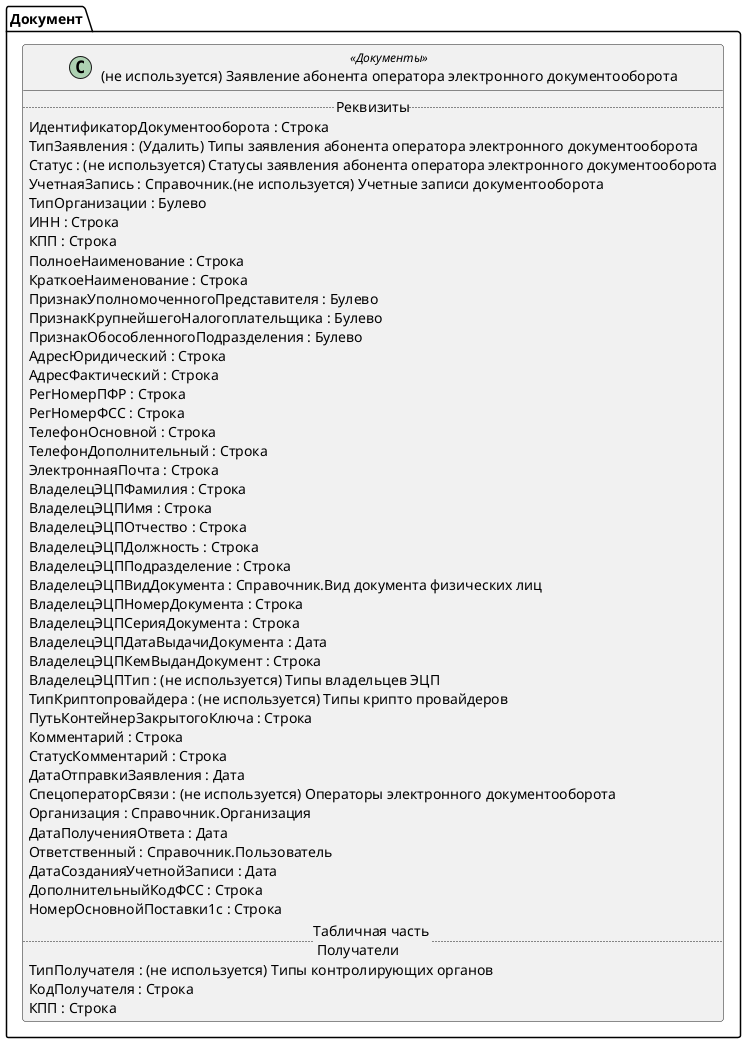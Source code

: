 ﻿@startuml УдалитьЗаявлениеАбонентаСпецоператораСвязи
'!include templates.wsd
'..\include templates.wsd
class Документ.УдалитьЗаявлениеАбонентаСпецоператораСвязи as "(не используется) Заявление абонента оператора электронного документооборота" <<Документы>>
{
..Реквизиты..
ИдентификаторДокументооборота : Строка
ТипЗаявления : (Удалить) Типы заявления абонента оператора электронного документооборота
Статус : (не используется) Статусы заявления абонента оператора электронного документооборота
УчетнаяЗапись : Справочник.(не используется) Учетные записи документооборота
ТипОрганизации : Булево
ИНН : Строка
КПП : Строка
ПолноеНаименование : Строка
КраткоеНаименование : Строка
ПризнакУполномоченногоПредставителя : Булево
ПризнакКрупнейшегоНалогоплательщика : Булево
ПризнакОбособленногоПодразделения : Булево
АдресЮридический : Строка
АдресФактический : Строка
РегНомерПФР : Строка
РегНомерФСС : Строка
ТелефонОсновной : Строка
ТелефонДополнительный : Строка
ЭлектроннаяПочта : Строка
ВладелецЭЦПФамилия : Строка
ВладелецЭЦПИмя : Строка
ВладелецЭЦПОтчество : Строка
ВладелецЭЦПДолжность : Строка
ВладелецЭЦППодразделение : Строка
ВладелецЭЦПВидДокумента : Справочник.Вид документа физических лиц
ВладелецЭЦПНомерДокумента : Строка
ВладелецЭЦПСерияДокумента : Строка
ВладелецЭЦПДатаВыдачиДокумента : Дата
ВладелецЭЦПКемВыданДокумент : Строка
ВладелецЭЦПТип : (не используется) Типы владельцев ЭЦП
ТипКриптопровайдера : (не используется) Типы крипто провайдеров
ПутьКонтейнерЗакрытогоКлюча : Строка
Комментарий : Строка
СтатусКомментарий : Строка
ДатаОтправкиЗаявления : Дата
СпецоператорСвязи : (не используется) Операторы электронного документооборота
Организация : Справочник.Организация
ДатаПолученияОтвета : Дата
Ответственный : Справочник.Пользователь
ДатаСозданияУчетнойЗаписи : Дата
ДополнительныйКодФСС : Строка
НомерОсновнойПоставки1с : Строка
..Табличная часть \n Получатели..
ТипПолучателя : (не используется) Типы контролирующих органов
КодПолучателя : Строка
КПП : Строка
}
@enduml
